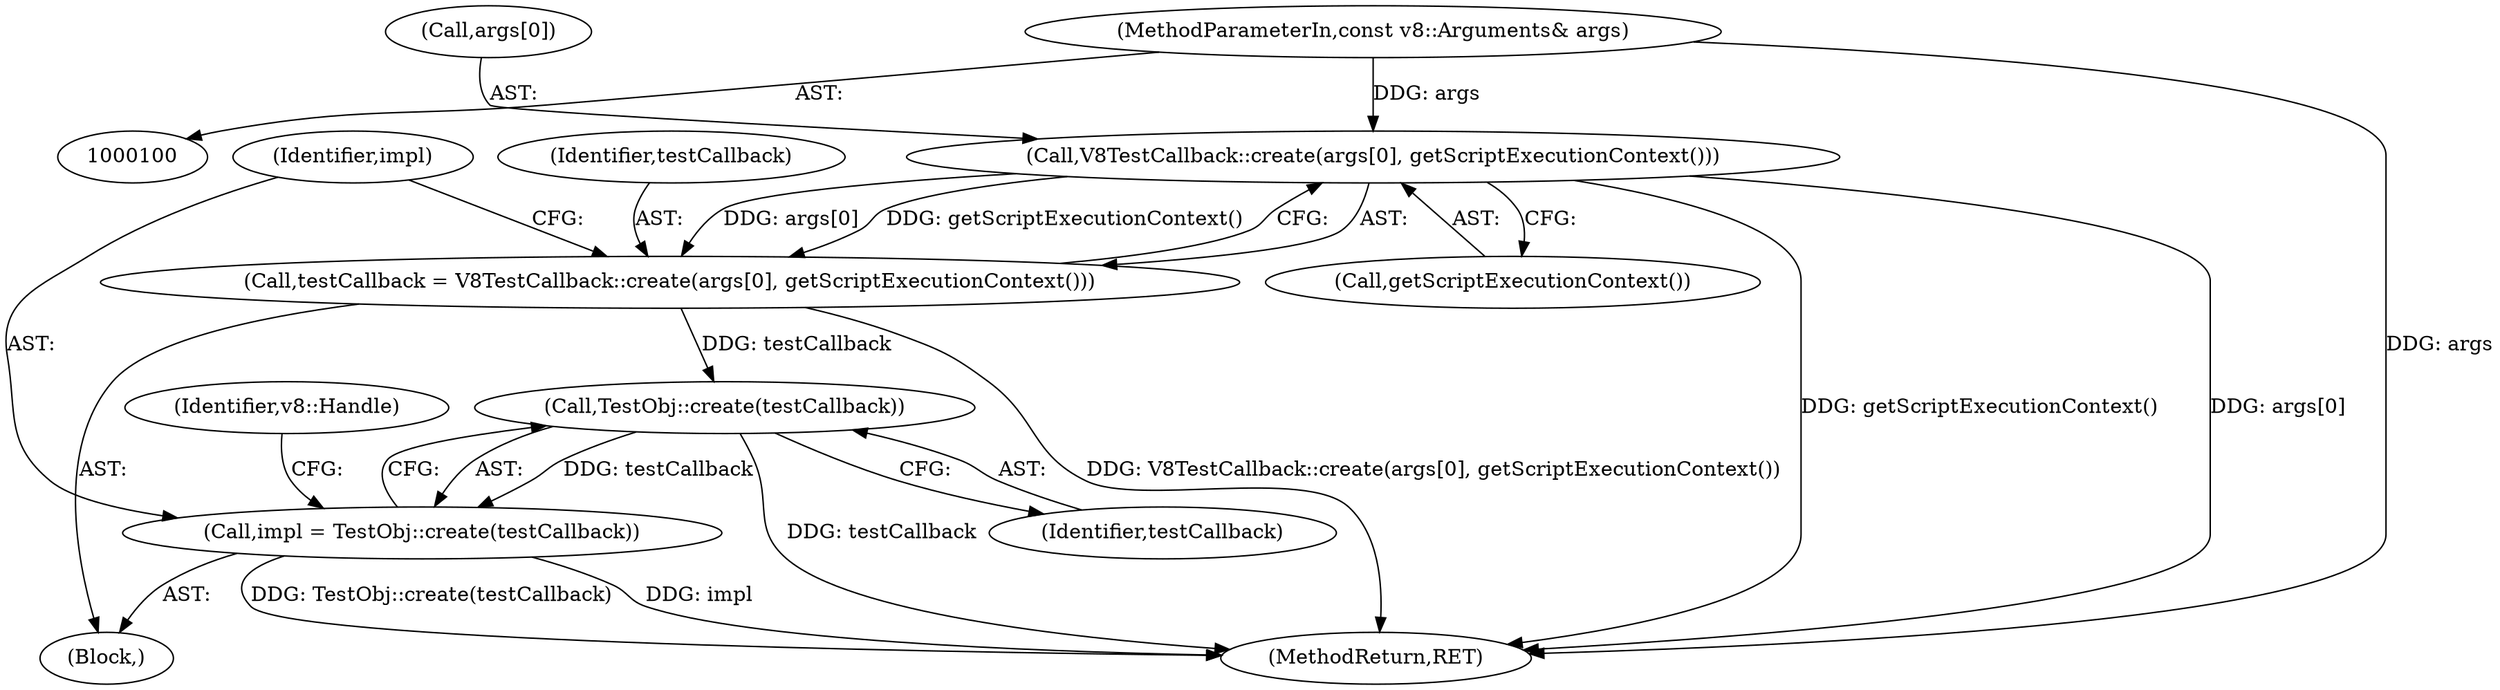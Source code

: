 digraph "0_Chrome_e9372a1bfd3588a80fcf49aa07321f0971dd6091_10@API" {
"1000138" [label="(Call,V8TestCallback::create(args[0], getScriptExecutionContext()))"];
"1000101" [label="(MethodParameterIn,const v8::Arguments& args)"];
"1000136" [label="(Call,testCallback = V8TestCallback::create(args[0], getScriptExecutionContext()))"];
"1000146" [label="(Call,TestObj::create(testCallback))"];
"1000144" [label="(Call,impl = TestObj::create(testCallback))"];
"1000137" [label="(Identifier,testCallback)"];
"1000102" [label="(Block,)"];
"1000146" [label="(Call,TestObj::create(testCallback))"];
"1000101" [label="(MethodParameterIn,const v8::Arguments& args)"];
"1000138" [label="(Call,V8TestCallback::create(args[0], getScriptExecutionContext()))"];
"1000145" [label="(Identifier,impl)"];
"1000150" [label="(Identifier,v8::Handle)"];
"1000142" [label="(Call,getScriptExecutionContext())"];
"1000144" [label="(Call,impl = TestObj::create(testCallback))"];
"1000162" [label="(MethodReturn,RET)"];
"1000136" [label="(Call,testCallback = V8TestCallback::create(args[0], getScriptExecutionContext()))"];
"1000147" [label="(Identifier,testCallback)"];
"1000139" [label="(Call,args[0])"];
"1000138" -> "1000136"  [label="AST: "];
"1000138" -> "1000142"  [label="CFG: "];
"1000139" -> "1000138"  [label="AST: "];
"1000142" -> "1000138"  [label="AST: "];
"1000136" -> "1000138"  [label="CFG: "];
"1000138" -> "1000162"  [label="DDG: getScriptExecutionContext()"];
"1000138" -> "1000162"  [label="DDG: args[0]"];
"1000138" -> "1000136"  [label="DDG: args[0]"];
"1000138" -> "1000136"  [label="DDG: getScriptExecutionContext()"];
"1000101" -> "1000138"  [label="DDG: args"];
"1000101" -> "1000100"  [label="AST: "];
"1000101" -> "1000162"  [label="DDG: args"];
"1000136" -> "1000102"  [label="AST: "];
"1000137" -> "1000136"  [label="AST: "];
"1000145" -> "1000136"  [label="CFG: "];
"1000136" -> "1000162"  [label="DDG: V8TestCallback::create(args[0], getScriptExecutionContext())"];
"1000136" -> "1000146"  [label="DDG: testCallback"];
"1000146" -> "1000144"  [label="AST: "];
"1000146" -> "1000147"  [label="CFG: "];
"1000147" -> "1000146"  [label="AST: "];
"1000144" -> "1000146"  [label="CFG: "];
"1000146" -> "1000162"  [label="DDG: testCallback"];
"1000146" -> "1000144"  [label="DDG: testCallback"];
"1000144" -> "1000102"  [label="AST: "];
"1000145" -> "1000144"  [label="AST: "];
"1000150" -> "1000144"  [label="CFG: "];
"1000144" -> "1000162"  [label="DDG: TestObj::create(testCallback)"];
"1000144" -> "1000162"  [label="DDG: impl"];
}
